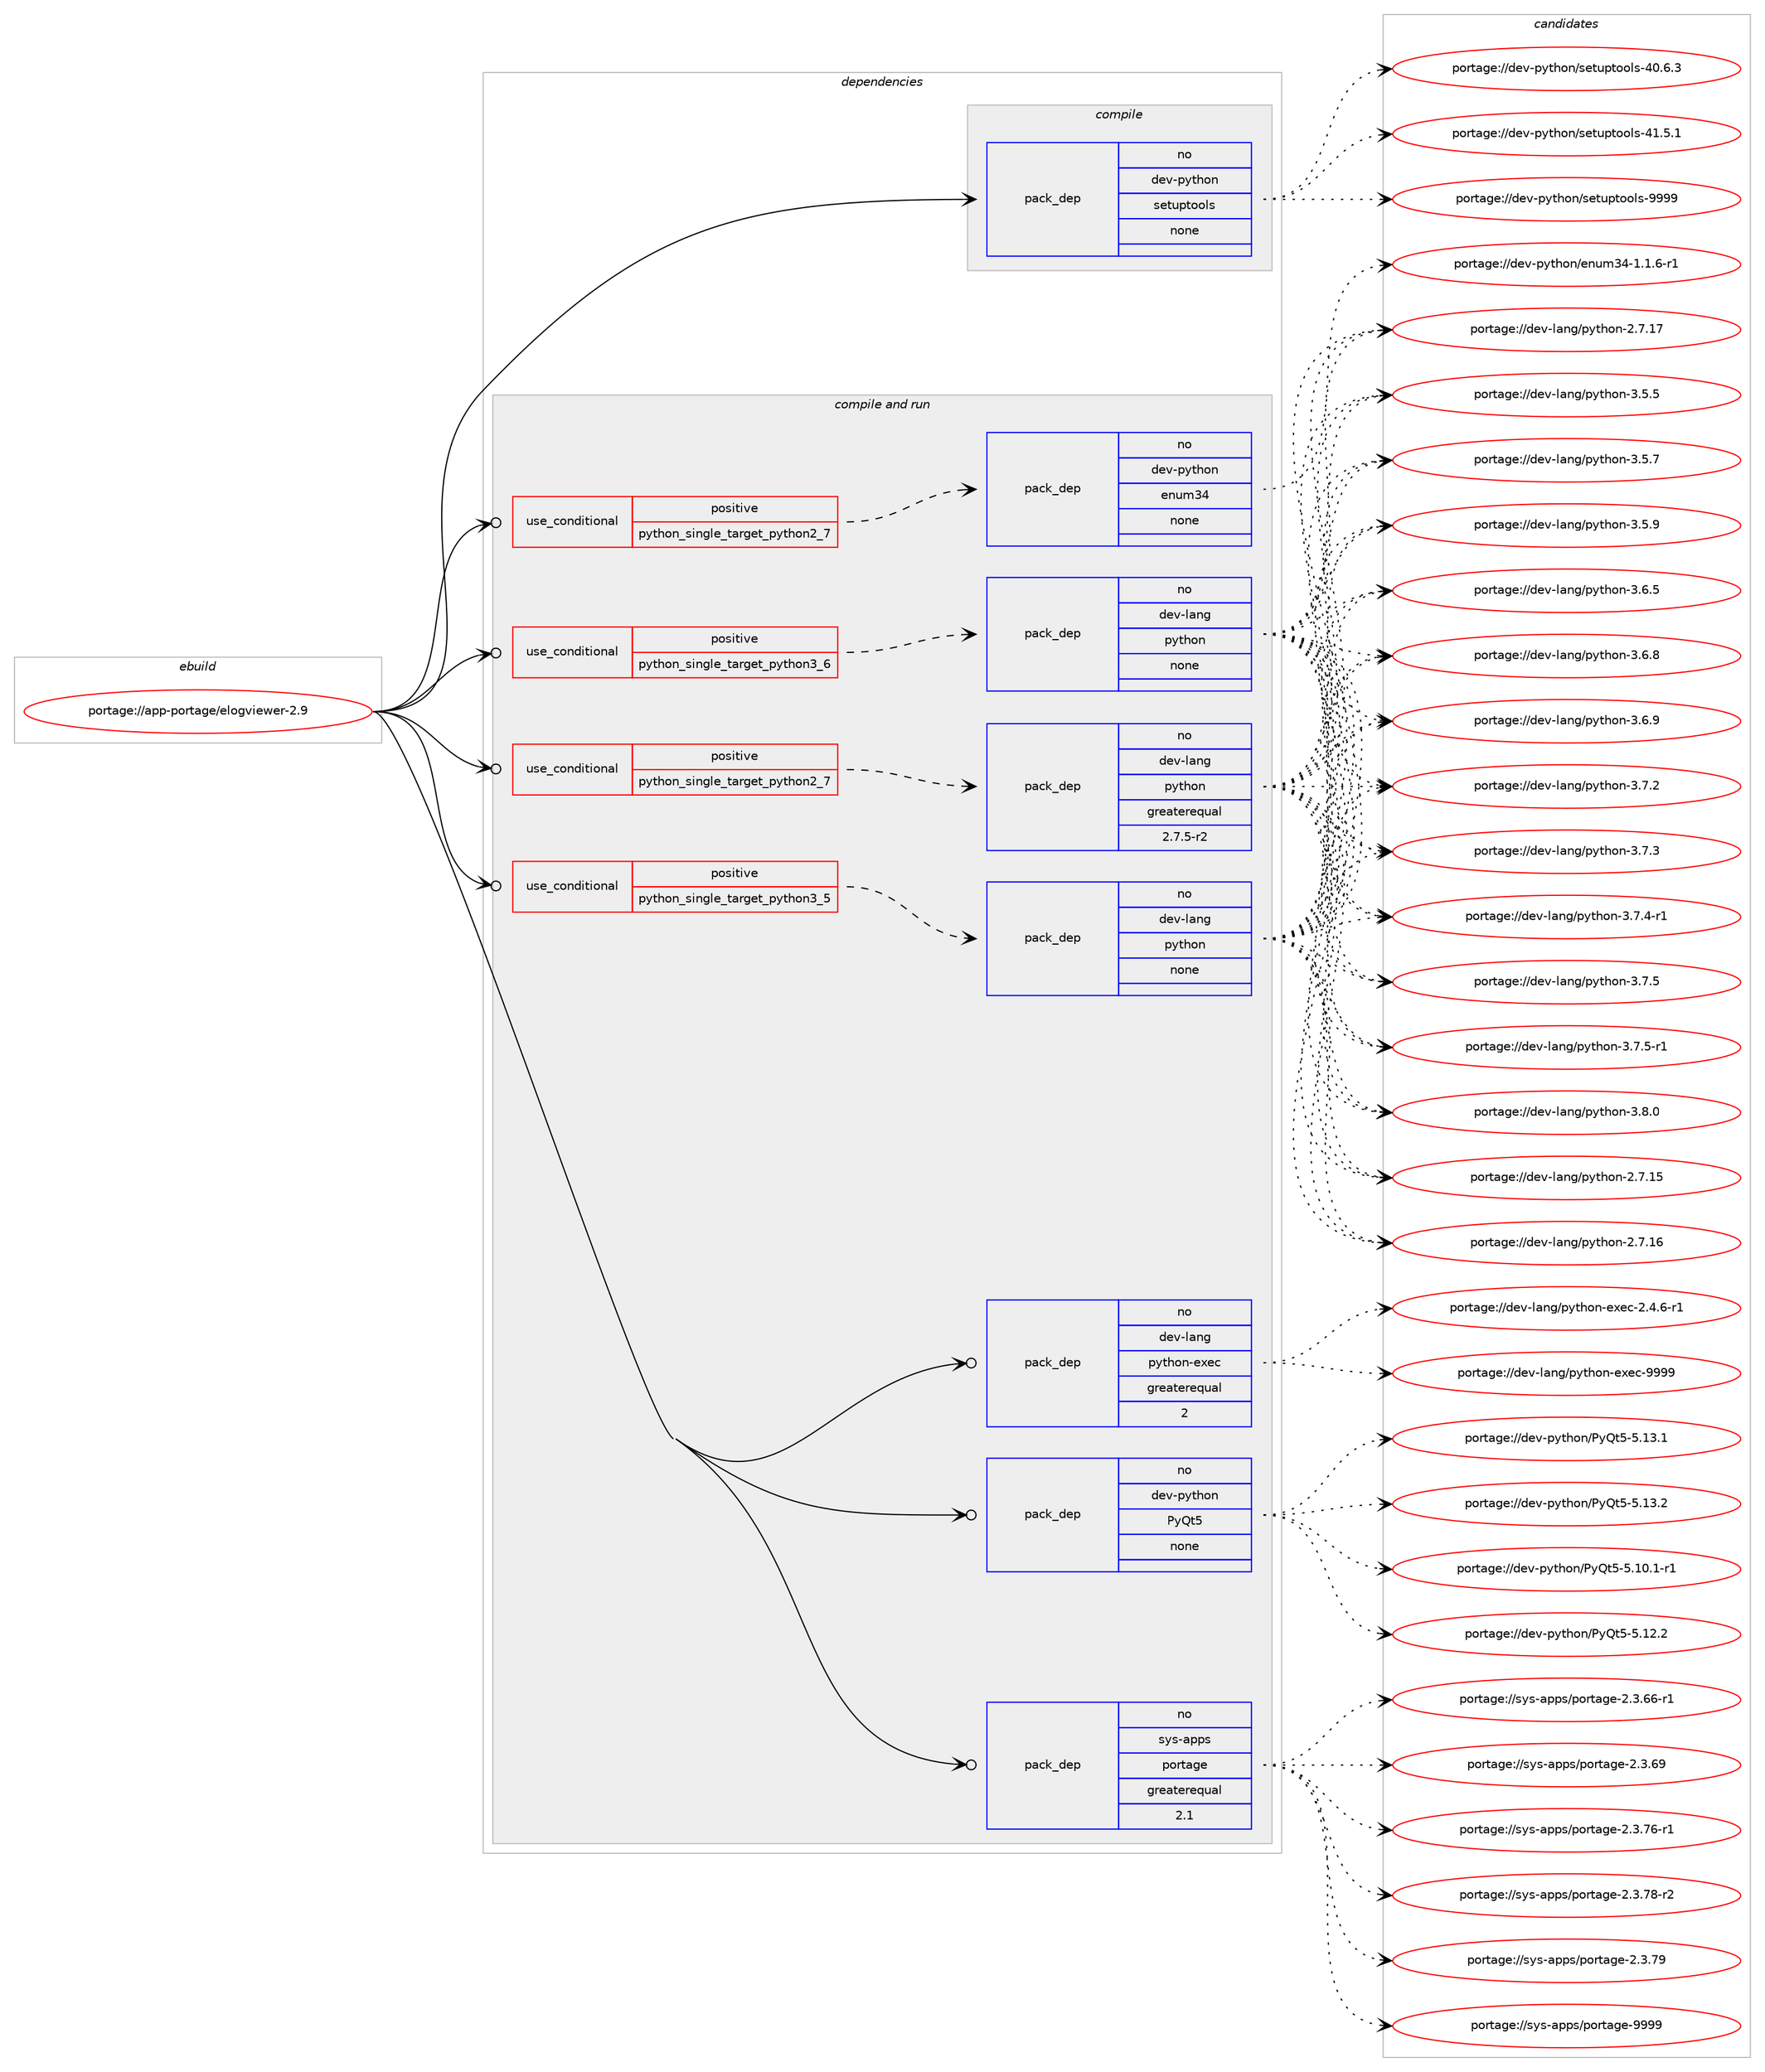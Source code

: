 digraph prolog {

# *************
# Graph options
# *************

newrank=true;
concentrate=true;
compound=true;
graph [rankdir=LR,fontname=Helvetica,fontsize=10,ranksep=1.5];#, ranksep=2.5, nodesep=0.2];
edge  [arrowhead=vee];
node  [fontname=Helvetica,fontsize=10];

# **********
# The ebuild
# **********

subgraph cluster_leftcol {
color=gray;
rank=same;
label=<<i>ebuild</i>>;
id [label="portage://app-portage/elogviewer-2.9", color=red, width=4, href="../app-portage/elogviewer-2.9.svg"];
}

# ****************
# The dependencies
# ****************

subgraph cluster_midcol {
color=gray;
label=<<i>dependencies</i>>;
subgraph cluster_compile {
fillcolor="#eeeeee";
style=filled;
label=<<i>compile</i>>;
subgraph pack30025 {
dependency40591 [label=<<TABLE BORDER="0" CELLBORDER="1" CELLSPACING="0" CELLPADDING="4" WIDTH="220"><TR><TD ROWSPAN="6" CELLPADDING="30">pack_dep</TD></TR><TR><TD WIDTH="110">no</TD></TR><TR><TD>dev-python</TD></TR><TR><TD>setuptools</TD></TR><TR><TD>none</TD></TR><TR><TD></TD></TR></TABLE>>, shape=none, color=blue];
}
id:e -> dependency40591:w [weight=20,style="solid",arrowhead="vee"];
}
subgraph cluster_compileandrun {
fillcolor="#eeeeee";
style=filled;
label=<<i>compile and run</i>>;
subgraph cond9885 {
dependency40592 [label=<<TABLE BORDER="0" CELLBORDER="1" CELLSPACING="0" CELLPADDING="4"><TR><TD ROWSPAN="3" CELLPADDING="10">use_conditional</TD></TR><TR><TD>positive</TD></TR><TR><TD>python_single_target_python2_7</TD></TR></TABLE>>, shape=none, color=red];
subgraph pack30026 {
dependency40593 [label=<<TABLE BORDER="0" CELLBORDER="1" CELLSPACING="0" CELLPADDING="4" WIDTH="220"><TR><TD ROWSPAN="6" CELLPADDING="30">pack_dep</TD></TR><TR><TD WIDTH="110">no</TD></TR><TR><TD>dev-lang</TD></TR><TR><TD>python</TD></TR><TR><TD>greaterequal</TD></TR><TR><TD>2.7.5-r2</TD></TR></TABLE>>, shape=none, color=blue];
}
dependency40592:e -> dependency40593:w [weight=20,style="dashed",arrowhead="vee"];
}
id:e -> dependency40592:w [weight=20,style="solid",arrowhead="odotvee"];
subgraph cond9886 {
dependency40594 [label=<<TABLE BORDER="0" CELLBORDER="1" CELLSPACING="0" CELLPADDING="4"><TR><TD ROWSPAN="3" CELLPADDING="10">use_conditional</TD></TR><TR><TD>positive</TD></TR><TR><TD>python_single_target_python2_7</TD></TR></TABLE>>, shape=none, color=red];
subgraph pack30027 {
dependency40595 [label=<<TABLE BORDER="0" CELLBORDER="1" CELLSPACING="0" CELLPADDING="4" WIDTH="220"><TR><TD ROWSPAN="6" CELLPADDING="30">pack_dep</TD></TR><TR><TD WIDTH="110">no</TD></TR><TR><TD>dev-python</TD></TR><TR><TD>enum34</TD></TR><TR><TD>none</TD></TR><TR><TD></TD></TR></TABLE>>, shape=none, color=blue];
}
dependency40594:e -> dependency40595:w [weight=20,style="dashed",arrowhead="vee"];
}
id:e -> dependency40594:w [weight=20,style="solid",arrowhead="odotvee"];
subgraph cond9887 {
dependency40596 [label=<<TABLE BORDER="0" CELLBORDER="1" CELLSPACING="0" CELLPADDING="4"><TR><TD ROWSPAN="3" CELLPADDING="10">use_conditional</TD></TR><TR><TD>positive</TD></TR><TR><TD>python_single_target_python3_5</TD></TR></TABLE>>, shape=none, color=red];
subgraph pack30028 {
dependency40597 [label=<<TABLE BORDER="0" CELLBORDER="1" CELLSPACING="0" CELLPADDING="4" WIDTH="220"><TR><TD ROWSPAN="6" CELLPADDING="30">pack_dep</TD></TR><TR><TD WIDTH="110">no</TD></TR><TR><TD>dev-lang</TD></TR><TR><TD>python</TD></TR><TR><TD>none</TD></TR><TR><TD></TD></TR></TABLE>>, shape=none, color=blue];
}
dependency40596:e -> dependency40597:w [weight=20,style="dashed",arrowhead="vee"];
}
id:e -> dependency40596:w [weight=20,style="solid",arrowhead="odotvee"];
subgraph cond9888 {
dependency40598 [label=<<TABLE BORDER="0" CELLBORDER="1" CELLSPACING="0" CELLPADDING="4"><TR><TD ROWSPAN="3" CELLPADDING="10">use_conditional</TD></TR><TR><TD>positive</TD></TR><TR><TD>python_single_target_python3_6</TD></TR></TABLE>>, shape=none, color=red];
subgraph pack30029 {
dependency40599 [label=<<TABLE BORDER="0" CELLBORDER="1" CELLSPACING="0" CELLPADDING="4" WIDTH="220"><TR><TD ROWSPAN="6" CELLPADDING="30">pack_dep</TD></TR><TR><TD WIDTH="110">no</TD></TR><TR><TD>dev-lang</TD></TR><TR><TD>python</TD></TR><TR><TD>none</TD></TR><TR><TD></TD></TR></TABLE>>, shape=none, color=blue];
}
dependency40598:e -> dependency40599:w [weight=20,style="dashed",arrowhead="vee"];
}
id:e -> dependency40598:w [weight=20,style="solid",arrowhead="odotvee"];
subgraph pack30030 {
dependency40600 [label=<<TABLE BORDER="0" CELLBORDER="1" CELLSPACING="0" CELLPADDING="4" WIDTH="220"><TR><TD ROWSPAN="6" CELLPADDING="30">pack_dep</TD></TR><TR><TD WIDTH="110">no</TD></TR><TR><TD>dev-lang</TD></TR><TR><TD>python-exec</TD></TR><TR><TD>greaterequal</TD></TR><TR><TD>2</TD></TR></TABLE>>, shape=none, color=blue];
}
id:e -> dependency40600:w [weight=20,style="solid",arrowhead="odotvee"];
subgraph pack30031 {
dependency40601 [label=<<TABLE BORDER="0" CELLBORDER="1" CELLSPACING="0" CELLPADDING="4" WIDTH="220"><TR><TD ROWSPAN="6" CELLPADDING="30">pack_dep</TD></TR><TR><TD WIDTH="110">no</TD></TR><TR><TD>dev-python</TD></TR><TR><TD>PyQt5</TD></TR><TR><TD>none</TD></TR><TR><TD></TD></TR></TABLE>>, shape=none, color=blue];
}
id:e -> dependency40601:w [weight=20,style="solid",arrowhead="odotvee"];
subgraph pack30032 {
dependency40602 [label=<<TABLE BORDER="0" CELLBORDER="1" CELLSPACING="0" CELLPADDING="4" WIDTH="220"><TR><TD ROWSPAN="6" CELLPADDING="30">pack_dep</TD></TR><TR><TD WIDTH="110">no</TD></TR><TR><TD>sys-apps</TD></TR><TR><TD>portage</TD></TR><TR><TD>greaterequal</TD></TR><TR><TD>2.1</TD></TR></TABLE>>, shape=none, color=blue];
}
id:e -> dependency40602:w [weight=20,style="solid",arrowhead="odotvee"];
}
subgraph cluster_run {
fillcolor="#eeeeee";
style=filled;
label=<<i>run</i>>;
}
}

# **************
# The candidates
# **************

subgraph cluster_choices {
rank=same;
color=gray;
label=<<i>candidates</i>>;

subgraph choice30025 {
color=black;
nodesep=1;
choiceportage100101118451121211161041111104711510111611711211611111110811545524846544651 [label="portage://dev-python/setuptools-40.6.3", color=red, width=4,href="../dev-python/setuptools-40.6.3.svg"];
choiceportage100101118451121211161041111104711510111611711211611111110811545524946534649 [label="portage://dev-python/setuptools-41.5.1", color=red, width=4,href="../dev-python/setuptools-41.5.1.svg"];
choiceportage10010111845112121116104111110471151011161171121161111111081154557575757 [label="portage://dev-python/setuptools-9999", color=red, width=4,href="../dev-python/setuptools-9999.svg"];
dependency40591:e -> choiceportage100101118451121211161041111104711510111611711211611111110811545524846544651:w [style=dotted,weight="100"];
dependency40591:e -> choiceportage100101118451121211161041111104711510111611711211611111110811545524946534649:w [style=dotted,weight="100"];
dependency40591:e -> choiceportage10010111845112121116104111110471151011161171121161111111081154557575757:w [style=dotted,weight="100"];
}
subgraph choice30026 {
color=black;
nodesep=1;
choiceportage10010111845108971101034711212111610411111045504655464953 [label="portage://dev-lang/python-2.7.15", color=red, width=4,href="../dev-lang/python-2.7.15.svg"];
choiceportage10010111845108971101034711212111610411111045504655464954 [label="portage://dev-lang/python-2.7.16", color=red, width=4,href="../dev-lang/python-2.7.16.svg"];
choiceportage10010111845108971101034711212111610411111045504655464955 [label="portage://dev-lang/python-2.7.17", color=red, width=4,href="../dev-lang/python-2.7.17.svg"];
choiceportage100101118451089711010347112121116104111110455146534653 [label="portage://dev-lang/python-3.5.5", color=red, width=4,href="../dev-lang/python-3.5.5.svg"];
choiceportage100101118451089711010347112121116104111110455146534655 [label="portage://dev-lang/python-3.5.7", color=red, width=4,href="../dev-lang/python-3.5.7.svg"];
choiceportage100101118451089711010347112121116104111110455146534657 [label="portage://dev-lang/python-3.5.9", color=red, width=4,href="../dev-lang/python-3.5.9.svg"];
choiceportage100101118451089711010347112121116104111110455146544653 [label="portage://dev-lang/python-3.6.5", color=red, width=4,href="../dev-lang/python-3.6.5.svg"];
choiceportage100101118451089711010347112121116104111110455146544656 [label="portage://dev-lang/python-3.6.8", color=red, width=4,href="../dev-lang/python-3.6.8.svg"];
choiceportage100101118451089711010347112121116104111110455146544657 [label="portage://dev-lang/python-3.6.9", color=red, width=4,href="../dev-lang/python-3.6.9.svg"];
choiceportage100101118451089711010347112121116104111110455146554650 [label="portage://dev-lang/python-3.7.2", color=red, width=4,href="../dev-lang/python-3.7.2.svg"];
choiceportage100101118451089711010347112121116104111110455146554651 [label="portage://dev-lang/python-3.7.3", color=red, width=4,href="../dev-lang/python-3.7.3.svg"];
choiceportage1001011184510897110103471121211161041111104551465546524511449 [label="portage://dev-lang/python-3.7.4-r1", color=red, width=4,href="../dev-lang/python-3.7.4-r1.svg"];
choiceportage100101118451089711010347112121116104111110455146554653 [label="portage://dev-lang/python-3.7.5", color=red, width=4,href="../dev-lang/python-3.7.5.svg"];
choiceportage1001011184510897110103471121211161041111104551465546534511449 [label="portage://dev-lang/python-3.7.5-r1", color=red, width=4,href="../dev-lang/python-3.7.5-r1.svg"];
choiceportage100101118451089711010347112121116104111110455146564648 [label="portage://dev-lang/python-3.8.0", color=red, width=4,href="../dev-lang/python-3.8.0.svg"];
dependency40593:e -> choiceportage10010111845108971101034711212111610411111045504655464953:w [style=dotted,weight="100"];
dependency40593:e -> choiceportage10010111845108971101034711212111610411111045504655464954:w [style=dotted,weight="100"];
dependency40593:e -> choiceportage10010111845108971101034711212111610411111045504655464955:w [style=dotted,weight="100"];
dependency40593:e -> choiceportage100101118451089711010347112121116104111110455146534653:w [style=dotted,weight="100"];
dependency40593:e -> choiceportage100101118451089711010347112121116104111110455146534655:w [style=dotted,weight="100"];
dependency40593:e -> choiceportage100101118451089711010347112121116104111110455146534657:w [style=dotted,weight="100"];
dependency40593:e -> choiceportage100101118451089711010347112121116104111110455146544653:w [style=dotted,weight="100"];
dependency40593:e -> choiceportage100101118451089711010347112121116104111110455146544656:w [style=dotted,weight="100"];
dependency40593:e -> choiceportage100101118451089711010347112121116104111110455146544657:w [style=dotted,weight="100"];
dependency40593:e -> choiceportage100101118451089711010347112121116104111110455146554650:w [style=dotted,weight="100"];
dependency40593:e -> choiceportage100101118451089711010347112121116104111110455146554651:w [style=dotted,weight="100"];
dependency40593:e -> choiceportage1001011184510897110103471121211161041111104551465546524511449:w [style=dotted,weight="100"];
dependency40593:e -> choiceportage100101118451089711010347112121116104111110455146554653:w [style=dotted,weight="100"];
dependency40593:e -> choiceportage1001011184510897110103471121211161041111104551465546534511449:w [style=dotted,weight="100"];
dependency40593:e -> choiceportage100101118451089711010347112121116104111110455146564648:w [style=dotted,weight="100"];
}
subgraph choice30027 {
color=black;
nodesep=1;
choiceportage100101118451121211161041111104710111011710951524549464946544511449 [label="portage://dev-python/enum34-1.1.6-r1", color=red, width=4,href="../dev-python/enum34-1.1.6-r1.svg"];
dependency40595:e -> choiceportage100101118451121211161041111104710111011710951524549464946544511449:w [style=dotted,weight="100"];
}
subgraph choice30028 {
color=black;
nodesep=1;
choiceportage10010111845108971101034711212111610411111045504655464953 [label="portage://dev-lang/python-2.7.15", color=red, width=4,href="../dev-lang/python-2.7.15.svg"];
choiceportage10010111845108971101034711212111610411111045504655464954 [label="portage://dev-lang/python-2.7.16", color=red, width=4,href="../dev-lang/python-2.7.16.svg"];
choiceportage10010111845108971101034711212111610411111045504655464955 [label="portage://dev-lang/python-2.7.17", color=red, width=4,href="../dev-lang/python-2.7.17.svg"];
choiceportage100101118451089711010347112121116104111110455146534653 [label="portage://dev-lang/python-3.5.5", color=red, width=4,href="../dev-lang/python-3.5.5.svg"];
choiceportage100101118451089711010347112121116104111110455146534655 [label="portage://dev-lang/python-3.5.7", color=red, width=4,href="../dev-lang/python-3.5.7.svg"];
choiceportage100101118451089711010347112121116104111110455146534657 [label="portage://dev-lang/python-3.5.9", color=red, width=4,href="../dev-lang/python-3.5.9.svg"];
choiceportage100101118451089711010347112121116104111110455146544653 [label="portage://dev-lang/python-3.6.5", color=red, width=4,href="../dev-lang/python-3.6.5.svg"];
choiceportage100101118451089711010347112121116104111110455146544656 [label="portage://dev-lang/python-3.6.8", color=red, width=4,href="../dev-lang/python-3.6.8.svg"];
choiceportage100101118451089711010347112121116104111110455146544657 [label="portage://dev-lang/python-3.6.9", color=red, width=4,href="../dev-lang/python-3.6.9.svg"];
choiceportage100101118451089711010347112121116104111110455146554650 [label="portage://dev-lang/python-3.7.2", color=red, width=4,href="../dev-lang/python-3.7.2.svg"];
choiceportage100101118451089711010347112121116104111110455146554651 [label="portage://dev-lang/python-3.7.3", color=red, width=4,href="../dev-lang/python-3.7.3.svg"];
choiceportage1001011184510897110103471121211161041111104551465546524511449 [label="portage://dev-lang/python-3.7.4-r1", color=red, width=4,href="../dev-lang/python-3.7.4-r1.svg"];
choiceportage100101118451089711010347112121116104111110455146554653 [label="portage://dev-lang/python-3.7.5", color=red, width=4,href="../dev-lang/python-3.7.5.svg"];
choiceportage1001011184510897110103471121211161041111104551465546534511449 [label="portage://dev-lang/python-3.7.5-r1", color=red, width=4,href="../dev-lang/python-3.7.5-r1.svg"];
choiceportage100101118451089711010347112121116104111110455146564648 [label="portage://dev-lang/python-3.8.0", color=red, width=4,href="../dev-lang/python-3.8.0.svg"];
dependency40597:e -> choiceportage10010111845108971101034711212111610411111045504655464953:w [style=dotted,weight="100"];
dependency40597:e -> choiceportage10010111845108971101034711212111610411111045504655464954:w [style=dotted,weight="100"];
dependency40597:e -> choiceportage10010111845108971101034711212111610411111045504655464955:w [style=dotted,weight="100"];
dependency40597:e -> choiceportage100101118451089711010347112121116104111110455146534653:w [style=dotted,weight="100"];
dependency40597:e -> choiceportage100101118451089711010347112121116104111110455146534655:w [style=dotted,weight="100"];
dependency40597:e -> choiceportage100101118451089711010347112121116104111110455146534657:w [style=dotted,weight="100"];
dependency40597:e -> choiceportage100101118451089711010347112121116104111110455146544653:w [style=dotted,weight="100"];
dependency40597:e -> choiceportage100101118451089711010347112121116104111110455146544656:w [style=dotted,weight="100"];
dependency40597:e -> choiceportage100101118451089711010347112121116104111110455146544657:w [style=dotted,weight="100"];
dependency40597:e -> choiceportage100101118451089711010347112121116104111110455146554650:w [style=dotted,weight="100"];
dependency40597:e -> choiceportage100101118451089711010347112121116104111110455146554651:w [style=dotted,weight="100"];
dependency40597:e -> choiceportage1001011184510897110103471121211161041111104551465546524511449:w [style=dotted,weight="100"];
dependency40597:e -> choiceportage100101118451089711010347112121116104111110455146554653:w [style=dotted,weight="100"];
dependency40597:e -> choiceportage1001011184510897110103471121211161041111104551465546534511449:w [style=dotted,weight="100"];
dependency40597:e -> choiceportage100101118451089711010347112121116104111110455146564648:w [style=dotted,weight="100"];
}
subgraph choice30029 {
color=black;
nodesep=1;
choiceportage10010111845108971101034711212111610411111045504655464953 [label="portage://dev-lang/python-2.7.15", color=red, width=4,href="../dev-lang/python-2.7.15.svg"];
choiceportage10010111845108971101034711212111610411111045504655464954 [label="portage://dev-lang/python-2.7.16", color=red, width=4,href="../dev-lang/python-2.7.16.svg"];
choiceportage10010111845108971101034711212111610411111045504655464955 [label="portage://dev-lang/python-2.7.17", color=red, width=4,href="../dev-lang/python-2.7.17.svg"];
choiceportage100101118451089711010347112121116104111110455146534653 [label="portage://dev-lang/python-3.5.5", color=red, width=4,href="../dev-lang/python-3.5.5.svg"];
choiceportage100101118451089711010347112121116104111110455146534655 [label="portage://dev-lang/python-3.5.7", color=red, width=4,href="../dev-lang/python-3.5.7.svg"];
choiceportage100101118451089711010347112121116104111110455146534657 [label="portage://dev-lang/python-3.5.9", color=red, width=4,href="../dev-lang/python-3.5.9.svg"];
choiceportage100101118451089711010347112121116104111110455146544653 [label="portage://dev-lang/python-3.6.5", color=red, width=4,href="../dev-lang/python-3.6.5.svg"];
choiceportage100101118451089711010347112121116104111110455146544656 [label="portage://dev-lang/python-3.6.8", color=red, width=4,href="../dev-lang/python-3.6.8.svg"];
choiceportage100101118451089711010347112121116104111110455146544657 [label="portage://dev-lang/python-3.6.9", color=red, width=4,href="../dev-lang/python-3.6.9.svg"];
choiceportage100101118451089711010347112121116104111110455146554650 [label="portage://dev-lang/python-3.7.2", color=red, width=4,href="../dev-lang/python-3.7.2.svg"];
choiceportage100101118451089711010347112121116104111110455146554651 [label="portage://dev-lang/python-3.7.3", color=red, width=4,href="../dev-lang/python-3.7.3.svg"];
choiceportage1001011184510897110103471121211161041111104551465546524511449 [label="portage://dev-lang/python-3.7.4-r1", color=red, width=4,href="../dev-lang/python-3.7.4-r1.svg"];
choiceportage100101118451089711010347112121116104111110455146554653 [label="portage://dev-lang/python-3.7.5", color=red, width=4,href="../dev-lang/python-3.7.5.svg"];
choiceportage1001011184510897110103471121211161041111104551465546534511449 [label="portage://dev-lang/python-3.7.5-r1", color=red, width=4,href="../dev-lang/python-3.7.5-r1.svg"];
choiceportage100101118451089711010347112121116104111110455146564648 [label="portage://dev-lang/python-3.8.0", color=red, width=4,href="../dev-lang/python-3.8.0.svg"];
dependency40599:e -> choiceportage10010111845108971101034711212111610411111045504655464953:w [style=dotted,weight="100"];
dependency40599:e -> choiceportage10010111845108971101034711212111610411111045504655464954:w [style=dotted,weight="100"];
dependency40599:e -> choiceportage10010111845108971101034711212111610411111045504655464955:w [style=dotted,weight="100"];
dependency40599:e -> choiceportage100101118451089711010347112121116104111110455146534653:w [style=dotted,weight="100"];
dependency40599:e -> choiceportage100101118451089711010347112121116104111110455146534655:w [style=dotted,weight="100"];
dependency40599:e -> choiceportage100101118451089711010347112121116104111110455146534657:w [style=dotted,weight="100"];
dependency40599:e -> choiceportage100101118451089711010347112121116104111110455146544653:w [style=dotted,weight="100"];
dependency40599:e -> choiceportage100101118451089711010347112121116104111110455146544656:w [style=dotted,weight="100"];
dependency40599:e -> choiceportage100101118451089711010347112121116104111110455146544657:w [style=dotted,weight="100"];
dependency40599:e -> choiceportage100101118451089711010347112121116104111110455146554650:w [style=dotted,weight="100"];
dependency40599:e -> choiceportage100101118451089711010347112121116104111110455146554651:w [style=dotted,weight="100"];
dependency40599:e -> choiceportage1001011184510897110103471121211161041111104551465546524511449:w [style=dotted,weight="100"];
dependency40599:e -> choiceportage100101118451089711010347112121116104111110455146554653:w [style=dotted,weight="100"];
dependency40599:e -> choiceportage1001011184510897110103471121211161041111104551465546534511449:w [style=dotted,weight="100"];
dependency40599:e -> choiceportage100101118451089711010347112121116104111110455146564648:w [style=dotted,weight="100"];
}
subgraph choice30030 {
color=black;
nodesep=1;
choiceportage10010111845108971101034711212111610411111045101120101994550465246544511449 [label="portage://dev-lang/python-exec-2.4.6-r1", color=red, width=4,href="../dev-lang/python-exec-2.4.6-r1.svg"];
choiceportage10010111845108971101034711212111610411111045101120101994557575757 [label="portage://dev-lang/python-exec-9999", color=red, width=4,href="../dev-lang/python-exec-9999.svg"];
dependency40600:e -> choiceportage10010111845108971101034711212111610411111045101120101994550465246544511449:w [style=dotted,weight="100"];
dependency40600:e -> choiceportage10010111845108971101034711212111610411111045101120101994557575757:w [style=dotted,weight="100"];
}
subgraph choice30031 {
color=black;
nodesep=1;
choiceportage1001011184511212111610411111047801218111653455346494846494511449 [label="portage://dev-python/PyQt5-5.10.1-r1", color=red, width=4,href="../dev-python/PyQt5-5.10.1-r1.svg"];
choiceportage100101118451121211161041111104780121811165345534649504650 [label="portage://dev-python/PyQt5-5.12.2", color=red, width=4,href="../dev-python/PyQt5-5.12.2.svg"];
choiceportage100101118451121211161041111104780121811165345534649514649 [label="portage://dev-python/PyQt5-5.13.1", color=red, width=4,href="../dev-python/PyQt5-5.13.1.svg"];
choiceportage100101118451121211161041111104780121811165345534649514650 [label="portage://dev-python/PyQt5-5.13.2", color=red, width=4,href="../dev-python/PyQt5-5.13.2.svg"];
dependency40601:e -> choiceportage1001011184511212111610411111047801218111653455346494846494511449:w [style=dotted,weight="100"];
dependency40601:e -> choiceportage100101118451121211161041111104780121811165345534649504650:w [style=dotted,weight="100"];
dependency40601:e -> choiceportage100101118451121211161041111104780121811165345534649514649:w [style=dotted,weight="100"];
dependency40601:e -> choiceportage100101118451121211161041111104780121811165345534649514650:w [style=dotted,weight="100"];
}
subgraph choice30032 {
color=black;
nodesep=1;
choiceportage11512111545971121121154711211111411697103101455046514654544511449 [label="portage://sys-apps/portage-2.3.66-r1", color=red, width=4,href="../sys-apps/portage-2.3.66-r1.svg"];
choiceportage1151211154597112112115471121111141169710310145504651465457 [label="portage://sys-apps/portage-2.3.69", color=red, width=4,href="../sys-apps/portage-2.3.69.svg"];
choiceportage11512111545971121121154711211111411697103101455046514655544511449 [label="portage://sys-apps/portage-2.3.76-r1", color=red, width=4,href="../sys-apps/portage-2.3.76-r1.svg"];
choiceportage11512111545971121121154711211111411697103101455046514655564511450 [label="portage://sys-apps/portage-2.3.78-r2", color=red, width=4,href="../sys-apps/portage-2.3.78-r2.svg"];
choiceportage1151211154597112112115471121111141169710310145504651465557 [label="portage://sys-apps/portage-2.3.79", color=red, width=4,href="../sys-apps/portage-2.3.79.svg"];
choiceportage115121115459711211211547112111114116971031014557575757 [label="portage://sys-apps/portage-9999", color=red, width=4,href="../sys-apps/portage-9999.svg"];
dependency40602:e -> choiceportage11512111545971121121154711211111411697103101455046514654544511449:w [style=dotted,weight="100"];
dependency40602:e -> choiceportage1151211154597112112115471121111141169710310145504651465457:w [style=dotted,weight="100"];
dependency40602:e -> choiceportage11512111545971121121154711211111411697103101455046514655544511449:w [style=dotted,weight="100"];
dependency40602:e -> choiceportage11512111545971121121154711211111411697103101455046514655564511450:w [style=dotted,weight="100"];
dependency40602:e -> choiceportage1151211154597112112115471121111141169710310145504651465557:w [style=dotted,weight="100"];
dependency40602:e -> choiceportage115121115459711211211547112111114116971031014557575757:w [style=dotted,weight="100"];
}
}

}
